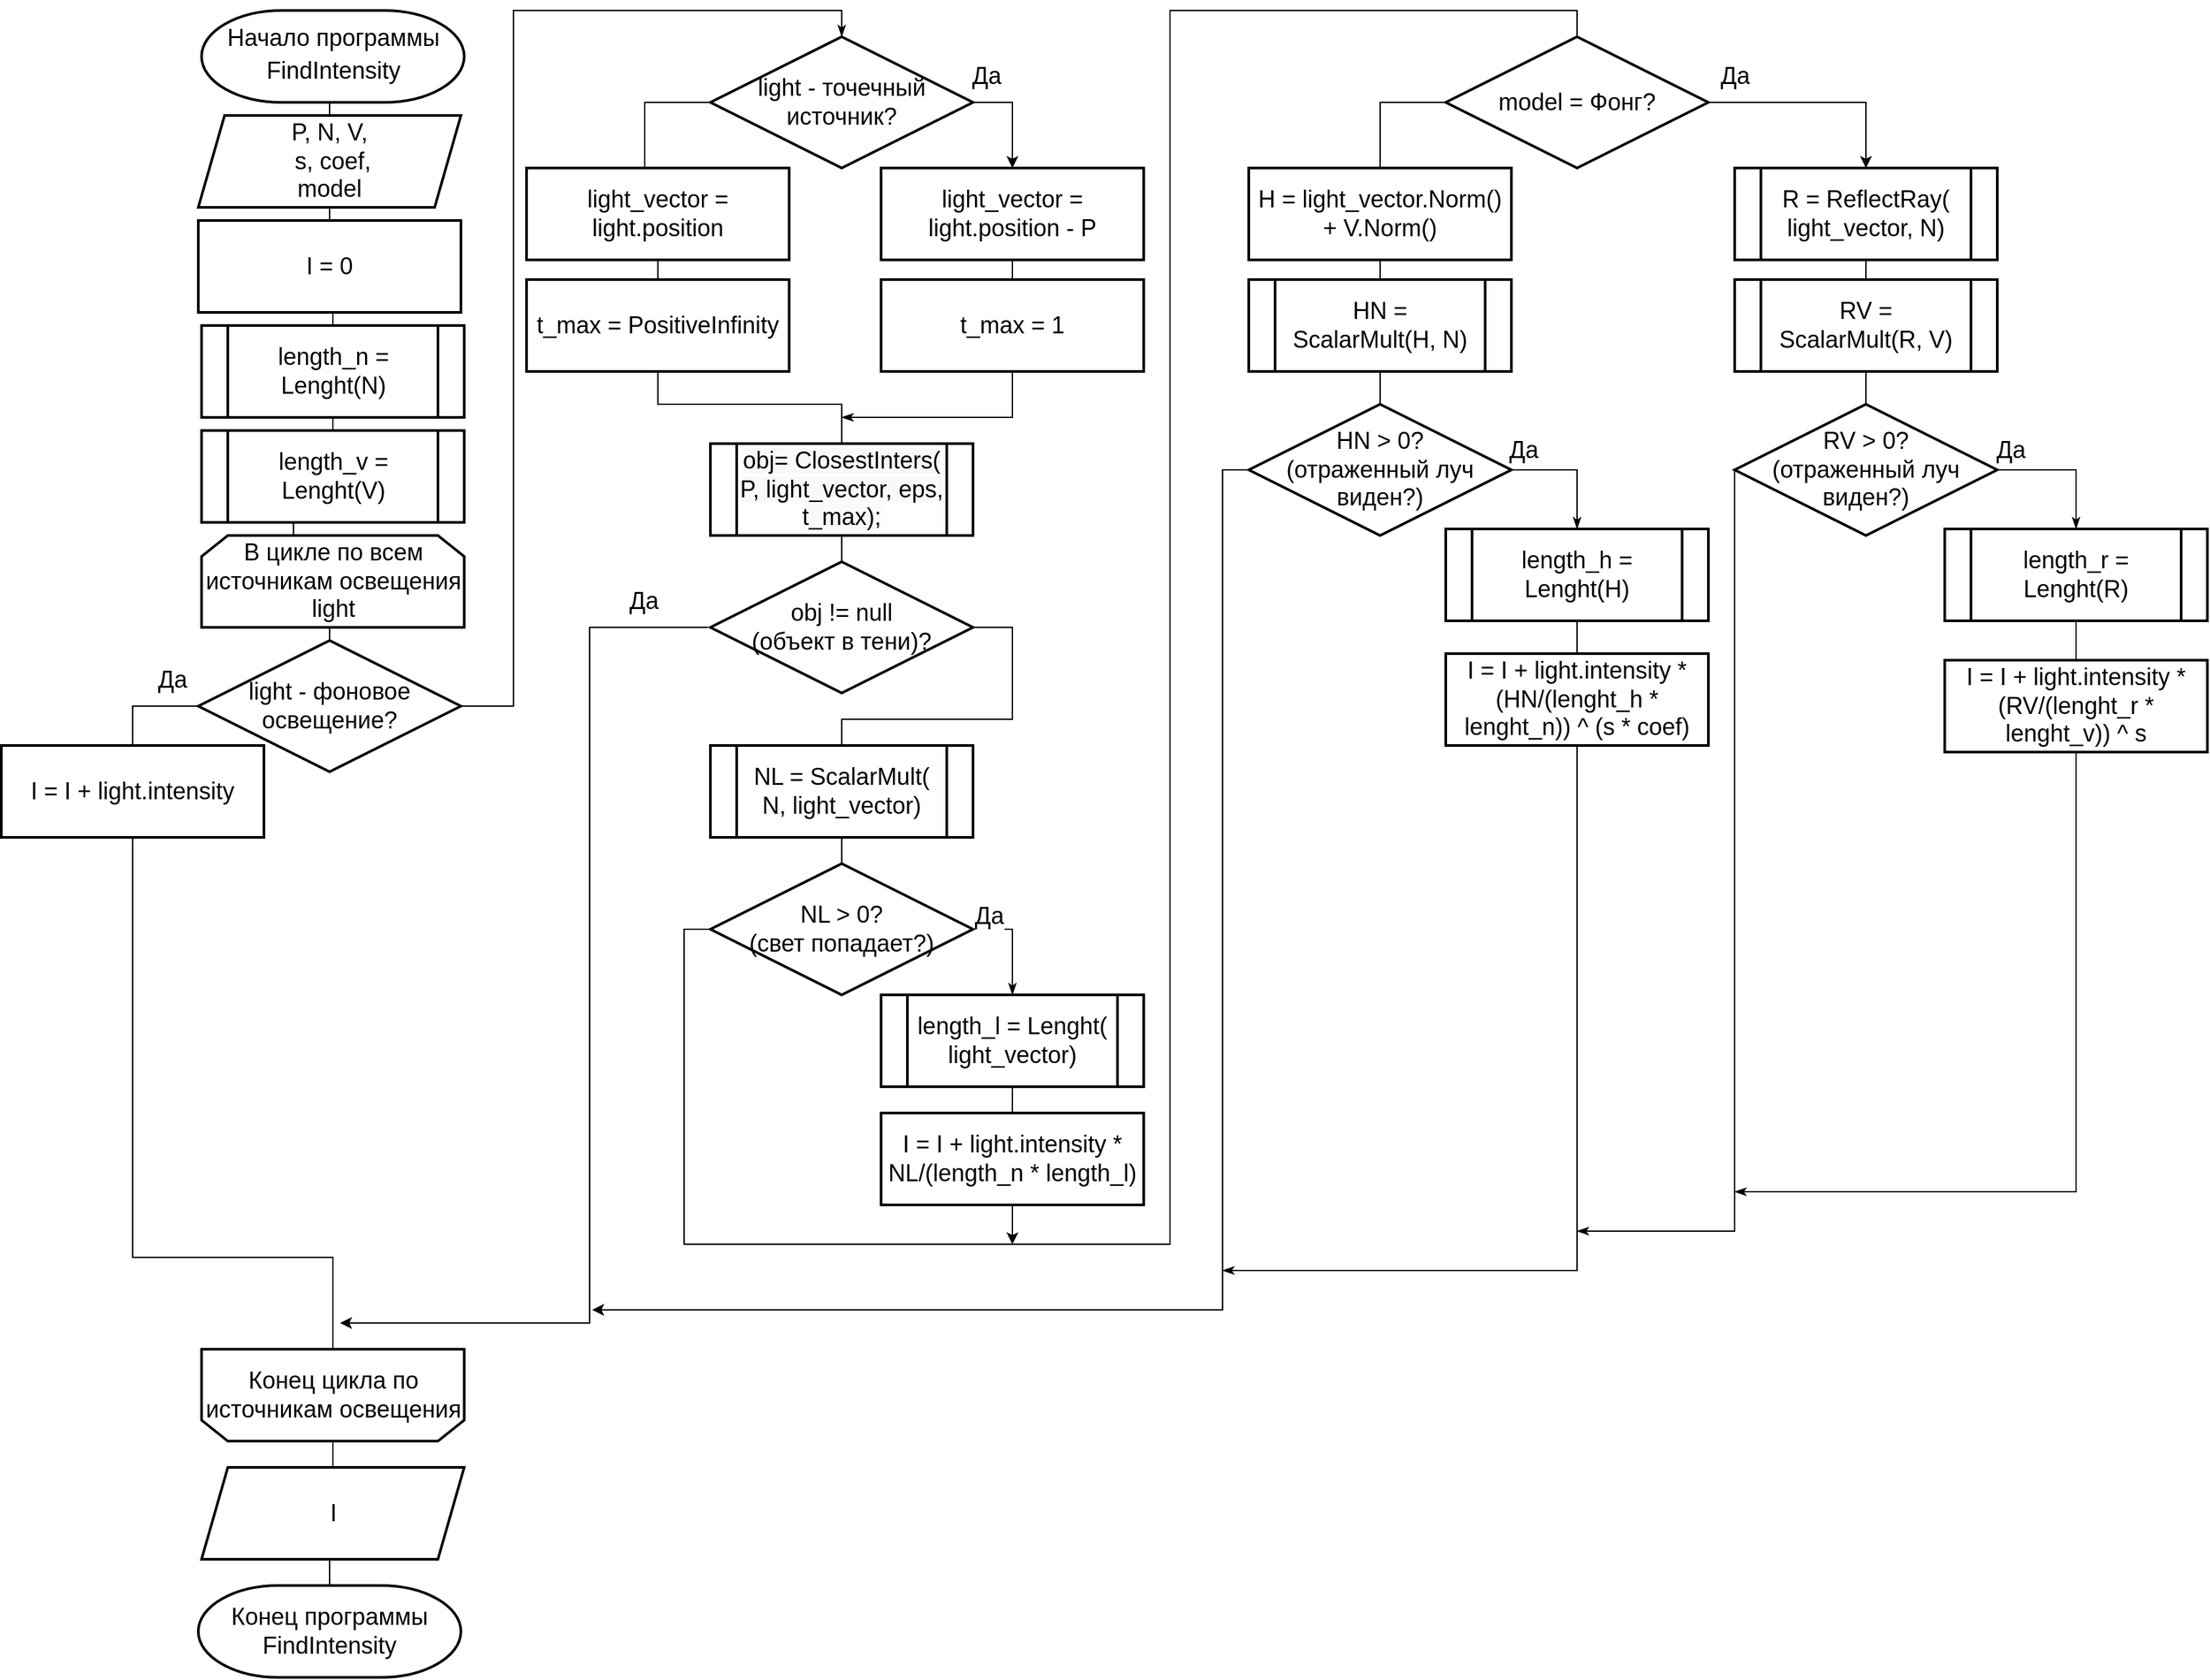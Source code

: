 <mxfile version="13.9.9" type="device"><diagram id="rH1u_FEr2aRBcMwf9QIP" name="Страница 1"><mxGraphModel dx="1525" dy="2779" grid="1" gridSize="10" guides="1" tooltips="1" connect="1" arrows="1" fold="1" page="1" pageScale="1" pageWidth="827" pageHeight="1169" math="0" shadow="0"><root><mxCell id="0"/><mxCell id="1" parent="0"/><mxCell id="nYve3IP1PVoA9j8zK5xV-18" style="edgeStyle=orthogonalEdgeStyle;rounded=0;orthogonalLoop=1;jettySize=auto;html=1;exitX=0.5;exitY=1;exitDx=0;exitDy=0;entryX=0.5;entryY=0;entryDx=0;entryDy=0;entryPerimeter=0;endArrow=none;endFill=0;fontSize=18;" parent="1" source="VuTJpaHv3byjLqbEuz6i-3" edge="1"><mxGeometry relative="1" as="geometry"><mxPoint x="392.5" y="400" as="targetPoint"/></mxGeometry></mxCell><mxCell id="emzWu4dhRX-rjHFGQKSc-2" style="edgeStyle=orthogonalEdgeStyle;rounded=0;orthogonalLoop=1;jettySize=auto;html=1;entryX=0.5;entryY=1;entryDx=0;entryDy=0;entryPerimeter=0;endArrow=none;endFill=0;fontSize=18;" parent="1" source="emzWu4dhRX-rjHFGQKSc-5" target="emzWu4dhRX-rjHFGQKSc-1" edge="1"><mxGeometry relative="1" as="geometry"/></mxCell><mxCell id="nYve3IP1PVoA9j8zK5xV-2" value="I = 0" style="rounded=0;whiteSpace=wrap;html=1;strokeWidth=2;fontSize=18;" parent="1" vertex="1"><mxGeometry x="320" y="160" width="200" height="70" as="geometry"/></mxCell><mxCell id="nYve3IP1PVoA9j8zK5xV-19" style="edgeStyle=orthogonalEdgeStyle;rounded=0;orthogonalLoop=1;jettySize=auto;html=1;exitX=0.5;exitY=1;exitDx=0;exitDy=0;exitPerimeter=0;entryX=0.5;entryY=0;entryDx=0;entryDy=0;endArrow=none;endFill=0;fontSize=18;" parent="1" target="nYve3IP1PVoA9j8zK5xV-6" edge="1"><mxGeometry relative="1" as="geometry"><mxPoint x="392.5" y="470" as="sourcePoint"/></mxGeometry></mxCell><mxCell id="nYve3IP1PVoA9j8zK5xV-20" value="" style="edgeStyle=orthogonalEdgeStyle;rounded=0;orthogonalLoop=1;jettySize=auto;html=1;exitX=1;exitY=0.5;exitDx=0;exitDy=0;entryX=0.5;entryY=0;entryDx=0;entryDy=0;endArrow=classicThin;endFill=1;fontSize=18;" parent="1" source="nYve3IP1PVoA9j8zK5xV-6" target="nYve3IP1PVoA9j8zK5xV-8" edge="1"><mxGeometry x="-0.786" y="10" relative="1" as="geometry"><mxPoint as="offset"/><Array as="points"><mxPoint x="560" y="530"/><mxPoint x="560"/><mxPoint x="810"/></Array></mxGeometry></mxCell><mxCell id="nYve3IP1PVoA9j8zK5xV-21" value="Да" style="edgeStyle=orthogonalEdgeStyle;rounded=0;orthogonalLoop=1;jettySize=auto;html=1;endArrow=none;endFill=0;entryX=0.5;entryY=0;entryDx=0;entryDy=0;exitX=0;exitY=0.5;exitDx=0;exitDy=0;fontSize=18;" parent="1" source="nYve3IP1PVoA9j8zK5xV-6" target="nYve3IP1PVoA9j8zK5xV-7" edge="1"><mxGeometry x="-0.5" y="-20" relative="1" as="geometry"><mxPoint x="250" y="600" as="targetPoint"/><mxPoint as="offset"/></mxGeometry></mxCell><mxCell id="nYve3IP1PVoA9j8zK5xV-6" value="&lt;span style=&quot;font-size: 18px;&quot;&gt;light - фоновое освещение?&lt;/span&gt;" style="rhombus;whiteSpace=wrap;html=1;strokeWidth=2;fontSize=18;" parent="1" vertex="1"><mxGeometry x="320" y="480" width="200" height="100" as="geometry"/></mxCell><mxCell id="nYve3IP1PVoA9j8zK5xV-22" style="edgeStyle=orthogonalEdgeStyle;rounded=0;orthogonalLoop=1;jettySize=auto;html=1;exitX=0.5;exitY=1;exitDx=0;exitDy=0;endArrow=none;endFill=0;fontSize=18;entryX=0.5;entryY=1;entryDx=0;entryDy=0;" parent="1" target="uriC-hDBicaTnQsmH70Y-2" edge="1" source="nYve3IP1PVoA9j8zK5xV-7"><mxGeometry relative="1" as="geometry"><Array as="points"><mxPoint x="270" y="950"/><mxPoint x="423" y="950"/></Array><mxPoint x="299" y="635" as="sourcePoint"/><mxPoint x="370" y="930" as="targetPoint"/></mxGeometry></mxCell><mxCell id="nYve3IP1PVoA9j8zK5xV-7" value="I = I + light.intensity" style="rounded=0;whiteSpace=wrap;html=1;strokeWidth=2;fontSize=18;" parent="1" vertex="1"><mxGeometry x="170" y="560" width="200" height="70" as="geometry"/></mxCell><mxCell id="nYve3IP1PVoA9j8zK5xV-24" style="edgeStyle=orthogonalEdgeStyle;rounded=0;orthogonalLoop=1;jettySize=auto;html=1;endArrow=none;endFill=0;exitX=0;exitY=0.5;exitDx=0;exitDy=0;fontSize=18;" parent="1" source="nYve3IP1PVoA9j8zK5xV-8" target="nYve3IP1PVoA9j8zK5xV-10" edge="1"><mxGeometry relative="1" as="geometry"><Array as="points"><mxPoint x="660" y="70"/></Array></mxGeometry></mxCell><mxCell id="uriC-hDBicaTnQsmH70Y-4" value="Да" style="edgeStyle=orthogonalEdgeStyle;rounded=0;orthogonalLoop=1;jettySize=auto;html=1;exitX=1;exitY=0.5;exitDx=0;exitDy=0;entryX=0.5;entryY=0;entryDx=0;entryDy=0;fontSize=18;" edge="1" parent="1" source="nYve3IP1PVoA9j8zK5xV-8" target="nYve3IP1PVoA9j8zK5xV-13"><mxGeometry x="-0.765" y="20" relative="1" as="geometry"><mxPoint as="offset"/></mxGeometry></mxCell><mxCell id="nYve3IP1PVoA9j8zK5xV-8" value="&lt;span style=&quot;font-size: 18px;&quot;&gt;light - точечный &lt;br style=&quot;font-size: 18px;&quot;&gt;источник?&lt;/span&gt;" style="rhombus;whiteSpace=wrap;html=1;strokeWidth=2;fontSize=18;" parent="1" vertex="1"><mxGeometry x="710" y="20" width="200" height="100" as="geometry"/></mxCell><mxCell id="nYve3IP1PVoA9j8zK5xV-25" style="edgeStyle=orthogonalEdgeStyle;rounded=0;orthogonalLoop=1;jettySize=auto;html=1;exitX=0.5;exitY=1;exitDx=0;exitDy=0;entryX=0.5;entryY=0;entryDx=0;entryDy=0;endArrow=none;endFill=0;fontSize=18;" parent="1" source="nYve3IP1PVoA9j8zK5xV-10" target="nYve3IP1PVoA9j8zK5xV-11" edge="1"><mxGeometry relative="1" as="geometry"/></mxCell><mxCell id="nYve3IP1PVoA9j8zK5xV-10" value="light_vector = light.position" style="rounded=0;whiteSpace=wrap;html=1;strokeWidth=2;fontSize=18;" parent="1" vertex="1"><mxGeometry x="570" y="120" width="200" height="70" as="geometry"/></mxCell><mxCell id="nYve3IP1PVoA9j8zK5xV-26" style="edgeStyle=orthogonalEdgeStyle;rounded=0;orthogonalLoop=1;jettySize=auto;html=1;exitX=0.5;exitY=1;exitDx=0;exitDy=0;entryX=0.5;entryY=0;entryDx=0;entryDy=0;endArrow=none;endFill=0;fontSize=18;" parent="1" source="nYve3IP1PVoA9j8zK5xV-11" target="VuTJpaHv3byjLqbEuz6i-6" edge="1"><mxGeometry relative="1" as="geometry"><mxPoint x="880" y="450" as="targetPoint"/><Array as="points"><mxPoint x="670" y="300"/><mxPoint x="810" y="300"/></Array></mxGeometry></mxCell><mxCell id="nYve3IP1PVoA9j8zK5xV-11" value="t_max = PositiveInfinity" style="rounded=0;whiteSpace=wrap;html=1;strokeWidth=2;fontSize=18;" parent="1" vertex="1"><mxGeometry x="570" y="205" width="200" height="70" as="geometry"/></mxCell><mxCell id="nYve3IP1PVoA9j8zK5xV-28" style="edgeStyle=orthogonalEdgeStyle;rounded=0;orthogonalLoop=1;jettySize=auto;html=1;exitX=0.5;exitY=1;exitDx=0;exitDy=0;endArrow=classicThin;endFill=1;fontSize=18;" parent="1" edge="1" source="nYve3IP1PVoA9j8zK5xV-12"><mxGeometry relative="1" as="geometry"><mxPoint x="810" y="310" as="targetPoint"/><Array as="points"><mxPoint x="940" y="310"/></Array><mxPoint x="936" y="330" as="sourcePoint"/></mxGeometry></mxCell><mxCell id="uriC-hDBicaTnQsmH70Y-5" style="edgeStyle=orthogonalEdgeStyle;rounded=0;orthogonalLoop=1;jettySize=auto;html=1;exitX=0.5;exitY=0;exitDx=0;exitDy=0;entryX=0.5;entryY=1;entryDx=0;entryDy=0;fontSize=18;endArrow=none;endFill=0;" edge="1" parent="1" source="nYve3IP1PVoA9j8zK5xV-12" target="nYve3IP1PVoA9j8zK5xV-13"><mxGeometry relative="1" as="geometry"/></mxCell><mxCell id="nYve3IP1PVoA9j8zK5xV-12" value="t_max = 1" style="rounded=0;whiteSpace=wrap;html=1;strokeWidth=2;fontSize=18;" parent="1" vertex="1"><mxGeometry x="840" y="205" width="200" height="70" as="geometry"/></mxCell><mxCell id="nYve3IP1PVoA9j8zK5xV-13" value="light_vector = light.position - P" style="rounded=0;whiteSpace=wrap;html=1;strokeWidth=2;fontSize=18;" parent="1" vertex="1"><mxGeometry x="840" y="120" width="200" height="70" as="geometry"/></mxCell><mxCell id="VuTJpaHv3byjLqbEuz6i-25" style="edgeStyle=orthogonalEdgeStyle;rounded=0;orthogonalLoop=1;jettySize=auto;html=1;exitX=0.5;exitY=0;exitDx=0;exitDy=0;entryX=0.5;entryY=1;entryDx=0;entryDy=0;endArrow=none;endFill=0;fontSize=18;" parent="1" source="nYve3IP1PVoA9j8zK5xV-15" target="VuTJpaHv3byjLqbEuz6i-6" edge="1"><mxGeometry relative="1" as="geometry"/></mxCell><mxCell id="uriC-hDBicaTnQsmH70Y-6" style="edgeStyle=orthogonalEdgeStyle;rounded=0;orthogonalLoop=1;jettySize=auto;html=1;exitX=1;exitY=0.5;exitDx=0;exitDy=0;entryX=0.5;entryY=0;entryDx=0;entryDy=0;endArrow=none;endFill=0;fontSize=18;" edge="1" parent="1" source="nYve3IP1PVoA9j8zK5xV-15" target="VuTJpaHv3byjLqbEuz6i-7"><mxGeometry relative="1" as="geometry"><Array as="points"><mxPoint x="940" y="470"/><mxPoint x="940" y="540"/><mxPoint x="810" y="540"/></Array></mxGeometry></mxCell><mxCell id="uriC-hDBicaTnQsmH70Y-11" value="Да" style="edgeStyle=orthogonalEdgeStyle;rounded=0;orthogonalLoop=1;jettySize=auto;html=1;exitX=0;exitY=0.5;exitDx=0;exitDy=0;endArrow=classic;endFill=1;fontSize=18;" edge="1" parent="1"><mxGeometry x="-0.879" y="-20" relative="1" as="geometry"><mxPoint x="428" y="1000" as="targetPoint"/><mxPoint x="708" y="470" as="sourcePoint"/><Array as="points"><mxPoint x="618" y="470"/><mxPoint x="618" y="1000"/><mxPoint x="428" y="1000"/></Array><mxPoint as="offset"/></mxGeometry></mxCell><mxCell id="nYve3IP1PVoA9j8zK5xV-15" value="obj != null&lt;br style=&quot;font-size: 18px;&quot;&gt;(объект в тени)?" style="rhombus;whiteSpace=wrap;html=1;strokeWidth=2;fontSize=18;" parent="1" vertex="1"><mxGeometry x="710" y="420" width="200" height="100" as="geometry"/></mxCell><mxCell id="nYve3IP1PVoA9j8zK5xV-36" style="edgeStyle=orthogonalEdgeStyle;rounded=0;orthogonalLoop=1;jettySize=auto;html=1;exitX=0.5;exitY=1;exitDx=0;exitDy=0;entryX=0.5;entryY=0;entryDx=0;entryDy=0;endArrow=none;endFill=0;fontSize=18;" parent="1" source="VuTJpaHv3byjLqbEuz6i-7" target="nYve3IP1PVoA9j8zK5xV-32" edge="1"><mxGeometry relative="1" as="geometry"><mxPoint x="1724.97" y="170" as="sourcePoint"/></mxGeometry></mxCell><mxCell id="nYve3IP1PVoA9j8zK5xV-35" value="Да" style="edgeStyle=orthogonalEdgeStyle;rounded=0;orthogonalLoop=1;jettySize=auto;html=1;exitX=1;exitY=0.5;exitDx=0;exitDy=0;endArrow=classicThin;endFill=1;entryX=0.5;entryY=0;entryDx=0;entryDy=0;fontSize=18;" parent="1" source="nYve3IP1PVoA9j8zK5xV-32" target="VuTJpaHv3byjLqbEuz6i-8" edge="1"><mxGeometry x="-0.727" y="10" relative="1" as="geometry"><mxPoint x="1" as="offset"/><mxPoint x="1859.91" y="230" as="targetPoint"/></mxGeometry></mxCell><mxCell id="uriC-hDBicaTnQsmH70Y-9" style="edgeStyle=orthogonalEdgeStyle;rounded=0;orthogonalLoop=1;jettySize=auto;html=1;exitX=0.5;exitY=1;exitDx=0;exitDy=0;endArrow=classic;endFill=1;fontSize=18;" edge="1" parent="1" source="nYve3IP1PVoA9j8zK5xV-33"><mxGeometry relative="1" as="geometry"><mxPoint x="940" y="940" as="targetPoint"/></mxGeometry></mxCell><mxCell id="nYve3IP1PVoA9j8zK5xV-33" value="I = I + light.intensity * NL/(length_n * length_l)" style="rounded=0;whiteSpace=wrap;html=1;strokeWidth=2;fontSize=18;" parent="1" vertex="1"><mxGeometry x="840" y="840" width="200" height="70" as="geometry"/></mxCell><mxCell id="uriC-hDBicaTnQsmH70Y-13" style="edgeStyle=orthogonalEdgeStyle;rounded=0;orthogonalLoop=1;jettySize=auto;html=1;exitX=0;exitY=0.5;exitDx=0;exitDy=0;entryX=0.5;entryY=0;entryDx=0;entryDy=0;endArrow=none;endFill=0;fontSize=18;" edge="1" parent="1" source="nYve3IP1PVoA9j8zK5xV-37" target="VuTJpaHv3byjLqbEuz6i-14"><mxGeometry relative="1" as="geometry"/></mxCell><mxCell id="uriC-hDBicaTnQsmH70Y-14" value="Да" style="edgeStyle=orthogonalEdgeStyle;rounded=0;orthogonalLoop=1;jettySize=auto;html=1;exitX=1;exitY=0.5;exitDx=0;exitDy=0;entryX=0.5;entryY=0;entryDx=0;entryDy=0;endArrow=classic;endFill=1;fontSize=18;" edge="1" parent="1" source="nYve3IP1PVoA9j8zK5xV-37" target="VuTJpaHv3byjLqbEuz6i-10"><mxGeometry x="-0.765" y="20" relative="1" as="geometry"><mxPoint as="offset"/></mxGeometry></mxCell><mxCell id="nYve3IP1PVoA9j8zK5xV-37" value="model = Фонг?" style="rhombus;whiteSpace=wrap;html=1;strokeWidth=2;fontSize=18;" parent="1" vertex="1"><mxGeometry x="1270.0" y="20" width="200" height="100" as="geometry"/></mxCell><mxCell id="nYve3IP1PVoA9j8zK5xV-47" style="edgeStyle=orthogonalEdgeStyle;rounded=0;orthogonalLoop=1;jettySize=auto;html=1;exitX=0.5;exitY=1;exitDx=0;exitDy=0;entryX=0.5;entryY=0;entryDx=0;entryDy=0;endArrow=none;endFill=0;fontSize=18;" parent="1" source="VuTJpaHv3byjLqbEuz6i-11" target="nYve3IP1PVoA9j8zK5xV-42" edge="1"><mxGeometry relative="1" as="geometry"><mxPoint x="1439.97" y="415" as="sourcePoint"/></mxGeometry></mxCell><mxCell id="nYve3IP1PVoA9j8zK5xV-45" value="Да" style="edgeStyle=orthogonalEdgeStyle;rounded=0;orthogonalLoop=1;jettySize=auto;html=1;exitX=1;exitY=0.5;exitDx=0;exitDy=0;endArrow=classicThin;endFill=1;entryX=0.5;entryY=0;entryDx=0;entryDy=0;fontSize=18;" parent="1" source="nYve3IP1PVoA9j8zK5xV-42" target="VuTJpaHv3byjLqbEuz6i-12" edge="1"><mxGeometry x="-0.827" y="15" relative="1" as="geometry"><mxPoint x="1" as="offset"/><Array as="points"><mxPoint x="1750" y="350"/></Array></mxGeometry></mxCell><mxCell id="nYve3IP1PVoA9j8zK5xV-49" style="edgeStyle=orthogonalEdgeStyle;rounded=0;orthogonalLoop=1;jettySize=auto;html=1;exitX=0;exitY=0.5;exitDx=0;exitDy=0;endArrow=classicThin;endFill=1;fontSize=18;" parent="1" source="nYve3IP1PVoA9j8zK5xV-42" edge="1"><mxGeometry relative="1" as="geometry"><mxPoint x="1370" y="930" as="targetPoint"/><Array as="points"><mxPoint x="1490" y="930"/></Array></mxGeometry></mxCell><mxCell id="nYve3IP1PVoA9j8zK5xV-42" value="RV &amp;gt; 0?&lt;br style=&quot;font-size: 18px;&quot;&gt;(отраженный луч &lt;br style=&quot;font-size: 18px;&quot;&gt;виден?)" style="rhombus;whiteSpace=wrap;html=1;strokeWidth=2;fontSize=18;" parent="1" vertex="1"><mxGeometry x="1490" y="300" width="200" height="100" as="geometry"/></mxCell><mxCell id="nYve3IP1PVoA9j8zK5xV-50" style="edgeStyle=orthogonalEdgeStyle;rounded=0;orthogonalLoop=1;jettySize=auto;html=1;exitX=0.5;exitY=1;exitDx=0;exitDy=0;endArrow=classicThin;endFill=1;fontSize=18;" parent="1" source="nYve3IP1PVoA9j8zK5xV-43" edge="1"><mxGeometry relative="1" as="geometry"><mxPoint x="1490" y="900" as="targetPoint"/><Array as="points"><mxPoint x="1750" y="900"/></Array></mxGeometry></mxCell><mxCell id="nYve3IP1PVoA9j8zK5xV-43" value="I = I + light.intensity * (RV/(lenght_r * lenght_v)) ^ s" style="rounded=0;whiteSpace=wrap;html=1;strokeWidth=2;fontSize=18;" parent="1" vertex="1"><mxGeometry x="1650.0" y="495" width="200" height="70" as="geometry"/></mxCell><mxCell id="emzWu4dhRX-rjHFGQKSc-1" value="&lt;font style=&quot;font-size: 18px;&quot;&gt;Начало программы&lt;br style=&quot;font-size: 18px;&quot;&gt;&lt;span style=&quot;line-height: 150%; font-size: 18px;&quot;&gt;FindIntensity&lt;/span&gt;&lt;/font&gt;" style="strokeWidth=2;html=1;shape=mxgraph.flowchart.terminator;whiteSpace=wrap;fontSize=18;fontFamily=Helvetica;" parent="1" vertex="1"><mxGeometry x="322.5" width="200" height="70" as="geometry"/></mxCell><mxCell id="emzWu4dhRX-rjHFGQKSc-4" style="edgeStyle=orthogonalEdgeStyle;rounded=0;orthogonalLoop=1;jettySize=auto;html=1;entryX=0.5;entryY=0;entryDx=0;entryDy=0;endArrow=none;endFill=0;fontSize=18;" parent="1" source="emzWu4dhRX-rjHFGQKSc-7" target="uriC-hDBicaTnQsmH70Y-2" edge="1"><mxGeometry relative="1" as="geometry"><mxPoint x="395" y="1120" as="targetPoint"/></mxGeometry></mxCell><mxCell id="emzWu4dhRX-rjHFGQKSc-3" value="Конец программы FindIntensity" style="strokeWidth=2;html=1;shape=mxgraph.flowchart.terminator;whiteSpace=wrap;fontSize=18;" parent="1" vertex="1"><mxGeometry x="320" y="1200" width="200" height="70" as="geometry"/></mxCell><mxCell id="VuTJpaHv3byjLqbEuz6i-5" style="edgeStyle=orthogonalEdgeStyle;rounded=0;orthogonalLoop=1;jettySize=auto;html=1;exitX=0.5;exitY=1;exitDx=0;exitDy=0;entryX=0.5;entryY=0;entryDx=0;entryDy=0;endArrow=none;endFill=0;fontSize=18;" parent="1" source="emzWu4dhRX-rjHFGQKSc-5" target="nYve3IP1PVoA9j8zK5xV-2" edge="1"><mxGeometry relative="1" as="geometry"/></mxCell><mxCell id="emzWu4dhRX-rjHFGQKSc-5" value="P, N, V, &lt;br style=&quot;font-size: 18px;&quot;&gt;&amp;nbsp;s, coef, &lt;br style=&quot;font-size: 18px;&quot;&gt;model" style="shape=parallelogram;perimeter=parallelogramPerimeter;whiteSpace=wrap;html=1;fixedSize=1;strokeWidth=2;fontSize=18;" parent="1" vertex="1"><mxGeometry x="320" y="80" width="200" height="70" as="geometry"/></mxCell><mxCell id="VuTJpaHv3byjLqbEuz6i-1" value="length_n = Lenght(N)" style="shape=process;whiteSpace=wrap;html=1;backgroundOutline=1;strokeWidth=2;fontSize=18;" parent="1" vertex="1"><mxGeometry x="322.5" y="240" width="200" height="70" as="geometry"/></mxCell><mxCell id="VuTJpaHv3byjLqbEuz6i-2" style="edgeStyle=orthogonalEdgeStyle;rounded=0;orthogonalLoop=1;jettySize=auto;html=1;exitX=0.5;exitY=1;exitDx=0;exitDy=0;entryX=0.5;entryY=0;entryDx=0;entryDy=0;entryPerimeter=0;endArrow=none;endFill=0;fontSize=18;" parent="1" source="nYve3IP1PVoA9j8zK5xV-2" target="VuTJpaHv3byjLqbEuz6i-1" edge="1"><mxGeometry relative="1" as="geometry"><mxPoint x="390" y="270" as="sourcePoint"/><mxPoint x="390" y="420" as="targetPoint"/></mxGeometry></mxCell><mxCell id="VuTJpaHv3byjLqbEuz6i-3" value="length_v = Lenght(V)" style="shape=process;whiteSpace=wrap;html=1;backgroundOutline=1;strokeWidth=2;fontSize=18;" parent="1" vertex="1"><mxGeometry x="322.5" y="320" width="200" height="70" as="geometry"/></mxCell><mxCell id="VuTJpaHv3byjLqbEuz6i-4" style="edgeStyle=orthogonalEdgeStyle;rounded=0;orthogonalLoop=1;jettySize=auto;html=1;exitX=0.5;exitY=1;exitDx=0;exitDy=0;entryX=0.5;entryY=0;entryDx=0;entryDy=0;entryPerimeter=0;endArrow=none;endFill=0;fontSize=18;" parent="1" source="VuTJpaHv3byjLqbEuz6i-1" target="VuTJpaHv3byjLqbEuz6i-3" edge="1"><mxGeometry relative="1" as="geometry"><mxPoint x="390" y="350" as="sourcePoint"/><mxPoint x="390" y="420" as="targetPoint"/></mxGeometry></mxCell><mxCell id="VuTJpaHv3byjLqbEuz6i-6" value="&lt;span style=&quot;color: rgb(0, 0, 0); font-family: helvetica; font-size: 18px; font-style: normal; font-weight: 400; letter-spacing: normal; text-align: center; text-indent: 0px; text-transform: none; word-spacing: 0px; background-color: rgb(248, 249, 250); display: inline; float: none;&quot;&gt;obj= ClosestInters( P, light_vector, eps, t_max);&lt;/span&gt;" style="shape=process;whiteSpace=wrap;html=1;backgroundOutline=1;strokeWidth=2;fontSize=18;" parent="1" vertex="1"><mxGeometry x="710" y="330" width="200" height="70" as="geometry"/></mxCell><mxCell id="VuTJpaHv3byjLqbEuz6i-7" value="NL = ScalarMult(&lt;br style=&quot;font-size: 18px;&quot;&gt;N, light_vector)" style="shape=process;whiteSpace=wrap;html=1;backgroundOutline=1;strokeWidth=2;fontSize=18;" parent="1" vertex="1"><mxGeometry x="710.0" y="560" width="200" height="70" as="geometry"/></mxCell><mxCell id="VuTJpaHv3byjLqbEuz6i-9" style="edgeStyle=orthogonalEdgeStyle;rounded=0;orthogonalLoop=1;jettySize=auto;html=1;exitX=0.5;exitY=1;exitDx=0;exitDy=0;entryX=0.5;entryY=0;entryDx=0;entryDy=0;endArrow=none;endFill=0;fontSize=18;" parent="1" source="VuTJpaHv3byjLqbEuz6i-8" target="nYve3IP1PVoA9j8zK5xV-33" edge="1"><mxGeometry relative="1" as="geometry"/></mxCell><mxCell id="VuTJpaHv3byjLqbEuz6i-29" style="edgeStyle=orthogonalEdgeStyle;rounded=0;orthogonalLoop=1;jettySize=auto;html=1;exitX=0.5;exitY=1;exitDx=0;exitDy=0;entryX=0.5;entryY=0;entryDx=0;entryDy=0;endArrow=none;endFill=0;fontSize=18;" parent="1" source="VuTJpaHv3byjLqbEuz6i-10" target="VuTJpaHv3byjLqbEuz6i-11" edge="1"><mxGeometry relative="1" as="geometry"/></mxCell><mxCell id="VuTJpaHv3byjLqbEuz6i-10" value="R = ReflectRay( light_vector, N)" style="shape=process;whiteSpace=wrap;html=1;backgroundOutline=1;strokeWidth=2;fontSize=18;" parent="1" vertex="1"><mxGeometry x="1490" y="120" width="200" height="70" as="geometry"/></mxCell><mxCell id="VuTJpaHv3byjLqbEuz6i-11" value="RV = &lt;br style=&quot;font-size: 18px;&quot;&gt;ScalarMult(R, V)" style="shape=process;whiteSpace=wrap;html=1;backgroundOutline=1;strokeWidth=2;fontSize=18;" parent="1" vertex="1"><mxGeometry x="1490" y="205" width="200" height="70" as="geometry"/></mxCell><mxCell id="VuTJpaHv3byjLqbEuz6i-13" style="edgeStyle=orthogonalEdgeStyle;rounded=0;orthogonalLoop=1;jettySize=auto;html=1;exitX=0.5;exitY=1;exitDx=0;exitDy=0;entryX=0.5;entryY=0;entryDx=0;entryDy=0;endArrow=none;endFill=0;fontSize=18;" parent="1" source="VuTJpaHv3byjLqbEuz6i-12" target="nYve3IP1PVoA9j8zK5xV-43" edge="1"><mxGeometry relative="1" as="geometry"/></mxCell><mxCell id="VuTJpaHv3byjLqbEuz6i-12" value="length_r = Lenght(R)" style="shape=process;whiteSpace=wrap;html=1;backgroundOutline=1;strokeWidth=2;fontSize=18;" parent="1" vertex="1"><mxGeometry x="1650.0" y="395" width="200" height="70" as="geometry"/></mxCell><mxCell id="VuTJpaHv3byjLqbEuz6i-14" value="H = light_vector.Norm() + V.Norm()" style="rounded=0;whiteSpace=wrap;html=1;strokeWidth=2;fontSize=18;" parent="1" vertex="1"><mxGeometry x="1120" y="120" width="200" height="70" as="geometry"/></mxCell><mxCell id="VuTJpaHv3byjLqbEuz6i-17" style="edgeStyle=orthogonalEdgeStyle;rounded=0;orthogonalLoop=1;jettySize=auto;html=1;exitX=0.5;exitY=0;exitDx=0;exitDy=0;entryX=0.5;entryY=1;entryDx=0;entryDy=0;endArrow=none;endFill=0;fontSize=18;" parent="1" source="VuTJpaHv3byjLqbEuz6i-16" target="VuTJpaHv3byjLqbEuz6i-14" edge="1"><mxGeometry relative="1" as="geometry"/></mxCell><mxCell id="VuTJpaHv3byjLqbEuz6i-16" value="HN = &lt;br style=&quot;font-size: 18px;&quot;&gt;ScalarMult(H, N)" style="shape=process;whiteSpace=wrap;html=1;backgroundOutline=1;strokeWidth=2;fontSize=18;" parent="1" vertex="1"><mxGeometry x="1120" y="205" width="200" height="70" as="geometry"/></mxCell><mxCell id="VuTJpaHv3byjLqbEuz6i-18" value="Да" style="edgeStyle=orthogonalEdgeStyle;rounded=0;orthogonalLoop=1;jettySize=auto;html=1;exitX=1;exitY=0.5;exitDx=0;exitDy=0;endArrow=classicThin;endFill=1;entryX=0.5;entryY=0;entryDx=0;entryDy=0;fontSize=18;" parent="1" source="VuTJpaHv3byjLqbEuz6i-19" target="VuTJpaHv3byjLqbEuz6i-21" edge="1"><mxGeometry x="-0.827" y="15" relative="1" as="geometry"><mxPoint x="1" as="offset"/><Array as="points"><mxPoint x="1370" y="350"/></Array></mxGeometry></mxCell><mxCell id="VuTJpaHv3byjLqbEuz6i-23" style="edgeStyle=orthogonalEdgeStyle;rounded=0;orthogonalLoop=1;jettySize=auto;html=1;exitX=0.5;exitY=0;exitDx=0;exitDy=0;entryX=0.5;entryY=1;entryDx=0;entryDy=0;endArrow=none;endFill=0;fontSize=18;" parent="1" source="VuTJpaHv3byjLqbEuz6i-19" target="VuTJpaHv3byjLqbEuz6i-16" edge="1"><mxGeometry relative="1" as="geometry"/></mxCell><mxCell id="VuTJpaHv3byjLqbEuz6i-33" style="edgeStyle=orthogonalEdgeStyle;rounded=0;orthogonalLoop=1;jettySize=auto;html=1;exitX=0.5;exitY=1;exitDx=0;exitDy=0;endArrow=classicThin;endFill=1;fontSize=18;" parent="1" source="VuTJpaHv3byjLqbEuz6i-20" edge="1"><mxGeometry relative="1" as="geometry"><mxPoint x="1100" y="960" as="targetPoint"/><Array as="points"><mxPoint x="1370" y="960"/><mxPoint x="1100" y="960"/></Array></mxGeometry></mxCell><mxCell id="uriC-hDBicaTnQsmH70Y-15" style="edgeStyle=orthogonalEdgeStyle;rounded=0;orthogonalLoop=1;jettySize=auto;html=1;exitX=0;exitY=0.5;exitDx=0;exitDy=0;endArrow=classic;endFill=1;fontSize=18;" edge="1" parent="1" source="VuTJpaHv3byjLqbEuz6i-19"><mxGeometry relative="1" as="geometry"><mxPoint x="620" y="990" as="targetPoint"/><Array as="points"><mxPoint x="1100" y="350"/><mxPoint x="1100" y="990"/><mxPoint x="620" y="990"/></Array></mxGeometry></mxCell><mxCell id="VuTJpaHv3byjLqbEuz6i-19" value="HN &amp;gt; 0?&lt;br style=&quot;font-size: 18px;&quot;&gt;(отраженный луч &lt;br style=&quot;font-size: 18px;&quot;&gt;виден?)" style="rhombus;whiteSpace=wrap;html=1;strokeWidth=2;fontSize=18;" parent="1" vertex="1"><mxGeometry x="1120" y="300" width="200" height="100" as="geometry"/></mxCell><mxCell id="VuTJpaHv3byjLqbEuz6i-20" value="I = I + light.intensity * (HN/(lenght_h * lenght_n)) ^ (s * coef)" style="rounded=0;whiteSpace=wrap;html=1;strokeWidth=2;fontSize=18;" parent="1" vertex="1"><mxGeometry x="1270" y="490" width="200" height="70" as="geometry"/></mxCell><mxCell id="VuTJpaHv3byjLqbEuz6i-31" style="edgeStyle=orthogonalEdgeStyle;rounded=0;orthogonalLoop=1;jettySize=auto;html=1;exitX=0.5;exitY=1;exitDx=0;exitDy=0;entryX=0.5;entryY=0;entryDx=0;entryDy=0;endArrow=none;endFill=0;fontSize=18;" parent="1" source="VuTJpaHv3byjLqbEuz6i-21" target="VuTJpaHv3byjLqbEuz6i-20" edge="1"><mxGeometry relative="1" as="geometry"/></mxCell><mxCell id="VuTJpaHv3byjLqbEuz6i-21" value="length_h = Lenght(H)" style="shape=process;whiteSpace=wrap;html=1;backgroundOutline=1;strokeWidth=2;fontSize=18;" parent="1" vertex="1"><mxGeometry x="1270" y="395" width="200" height="70" as="geometry"/></mxCell><mxCell id="VuTJpaHv3byjLqbEuz6i-28" style="edgeStyle=orthogonalEdgeStyle;rounded=0;orthogonalLoop=1;jettySize=auto;html=1;exitX=0.5;exitY=1;exitDx=0;exitDy=0;entryX=0.5;entryY=0;entryDx=0;entryDy=0;entryPerimeter=0;endArrow=none;endFill=0;fontSize=18;" parent="1" source="emzWu4dhRX-rjHFGQKSc-7" target="emzWu4dhRX-rjHFGQKSc-3" edge="1"><mxGeometry relative="1" as="geometry"/></mxCell><mxCell id="emzWu4dhRX-rjHFGQKSc-7" value="I" style="shape=parallelogram;perimeter=parallelogramPerimeter;whiteSpace=wrap;html=1;fixedSize=1;strokeWidth=2;fontSize=18;" parent="1" vertex="1"><mxGeometry x="322.5" y="1110" width="200" height="70" as="geometry"/></mxCell><mxCell id="uriC-hDBicaTnQsmH70Y-1" value="В цикле по всем источникам освещения light" style="shape=loopLimit;whiteSpace=wrap;html=1;strokeWidth=2;fontSize=18;" vertex="1" parent="1"><mxGeometry x="322.5" y="400" width="200" height="70" as="geometry"/></mxCell><mxCell id="uriC-hDBicaTnQsmH70Y-2" value="Конец цикла по источникам освещения" style="shape=loopLimit;whiteSpace=wrap;html=1;strokeWidth=2;fontSize=18;direction=west;" vertex="1" parent="1"><mxGeometry x="322.5" y="1020" width="200" height="70" as="geometry"/></mxCell><mxCell id="uriC-hDBicaTnQsmH70Y-12" style="edgeStyle=orthogonalEdgeStyle;rounded=0;orthogonalLoop=1;jettySize=auto;html=1;exitX=0;exitY=0.5;exitDx=0;exitDy=0;endArrow=none;endFill=0;fontSize=18;entryX=0.5;entryY=0;entryDx=0;entryDy=0;" edge="1" parent="1" source="nYve3IP1PVoA9j8zK5xV-32" target="nYve3IP1PVoA9j8zK5xV-37"><mxGeometry relative="1" as="geometry"><mxPoint x="1386.857" y="210" as="targetPoint"/><Array as="points"><mxPoint x="690" y="700"/><mxPoint x="690" y="940"/><mxPoint x="1060" y="940"/><mxPoint x="1060"/><mxPoint x="1370"/></Array></mxGeometry></mxCell><mxCell id="nYve3IP1PVoA9j8zK5xV-32" value="&lt;span style=&quot;font-size: 18px;&quot;&gt;NL &amp;gt; 0?&lt;br style=&quot;font-size: 18px;&quot;&gt;(свет попадает?)&lt;br style=&quot;font-size: 18px;&quot;&gt;&lt;/span&gt;" style="rhombus;whiteSpace=wrap;html=1;strokeWidth=2;fontSize=18;" parent="1" vertex="1"><mxGeometry x="710.0" y="650" width="200" height="100" as="geometry"/></mxCell><mxCell id="VuTJpaHv3byjLqbEuz6i-8" value="length_l = Lenght( light_vector)" style="shape=process;whiteSpace=wrap;html=1;backgroundOutline=1;strokeWidth=2;fontSize=18;" parent="1" vertex="1"><mxGeometry x="840" y="750" width="200" height="70" as="geometry"/></mxCell><mxCell id="uriC-hDBicaTnQsmH70Y-10" style="edgeStyle=orthogonalEdgeStyle;rounded=0;orthogonalLoop=1;jettySize=auto;html=1;exitX=0.5;exitY=0;exitDx=0;exitDy=0;endArrow=classic;endFill=1;fontSize=18;" edge="1" parent="1" source="uriC-hDBicaTnQsmH70Y-2" target="uriC-hDBicaTnQsmH70Y-2"><mxGeometry relative="1" as="geometry"/></mxCell></root></mxGraphModel></diagram></mxfile>